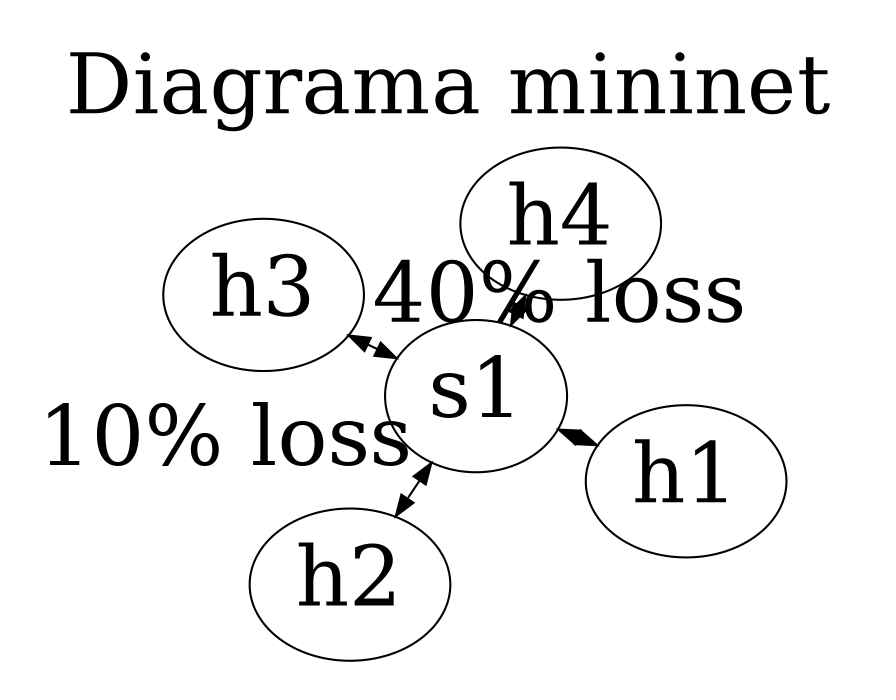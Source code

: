 digraph graph_name {
  graph [
    charset = "UTF-8";
    label = "Diagrama mininet",
    labelloc = "t",
    labeljust = "c",
    bgcolor = white,
    fontcolor = black,
    fontsize = 40,
    style = "filled",
    rankdir = TB,
    margin = 0.2,
    splines = spline,
    ranksep = 1.0,
    nodesep = 0.9,
    layout = fdp,
  ];

  node [
    fontsize = 40,
  ];
  

  edge [
        fontsize = 40,
        dir = both
  ];
  

  s1[image="images/router.jpg"]
  h1[image="images/server.jpg"]
  h2[image="images/computadora.jpg"]
  h3[image="images/computadora.jpg"]
  h4[image="images/computadora.jpg"]

  h1 -> s1 
  h2 -> s1 [label = "10% loss"]
  h3 -> s1 [label = "40% loss"]
  h4 -> s1
  



  
  

}

